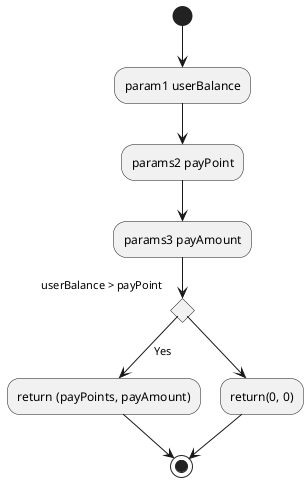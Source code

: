 @startuml
(*)-->param1 userBalance
-->params2 payPoint
-->params3 payAmount
if userBalance > payPoint then
--> [Yes] return (payPoints, payAmount)
--> (*)
else
--> return(0, 0)
--> (*)
@enduml